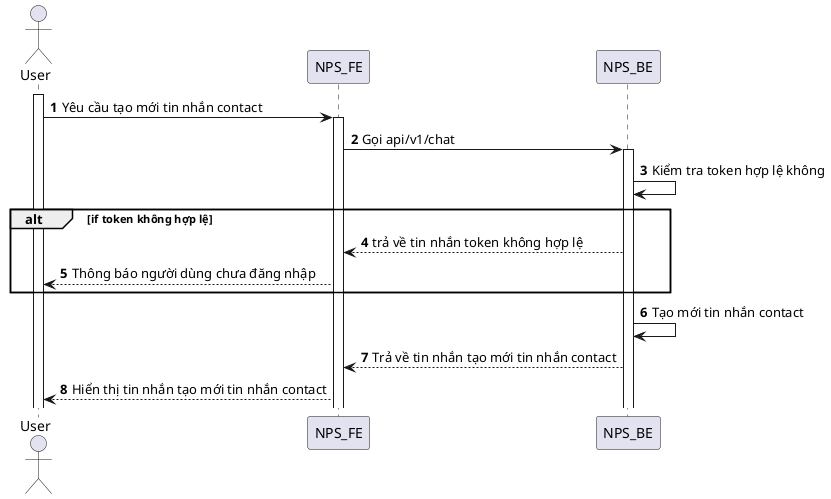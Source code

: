 @startuml
autonumber
actor User
activate User
User -> NPS_FE: Yêu cầu tạo mới tin nhắn contact
activate NPS_FE
NPS_FE -> NPS_BE: Gọi api/v1/chat
activate NPS_BE
NPS_BE -> NPS_BE: Kiểm tra token hợp lệ không
alt if token không hợp lệ
NPS_BE --> NPS_FE: trả về tin nhắn token không hợp lệ
NPS_FE --> User: Thông báo người dùng chưa đăng nhập
end
NPS_BE -> NPS_BE: Tạo mới tin nhắn contact
NPS_BE --> NPS_FE: Trả về tin nhắn tạo mới tin nhắn contact
NPS_FE --> User: Hiển thị tin nhắn tạo mới tin nhắn contact
@enduml